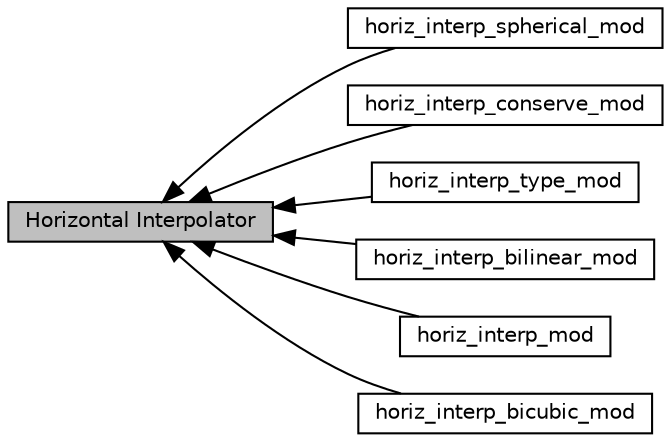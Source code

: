 digraph "Horizontal Interpolator"
{
  edge [fontname="Helvetica",fontsize="10",labelfontname="Helvetica",labelfontsize="10"];
  node [fontname="Helvetica",fontsize="10",shape=box];
  rankdir=LR;
  Node6 [label="horiz_interp_spherical_mod",height=0.2,width=0.4,color="black", fillcolor="white", style="filled",URL="$group__horiz__interp__spherical__mod.html",tooltip="Performs spatial interpolation between grids using inverse-distance-weighted scheme...."];
  Node5 [label="horiz_interp_conserve_mod",height=0.2,width=0.4,color="black", fillcolor="white", style="filled",URL="$group__horiz__interp__conserve__mod.html",tooltip="Performs spatial interpolation between grids using conservative interpolation."];
  Node1 [label="Horizontal Interpolator",height=0.2,width=0.4,color="black", fillcolor="grey75", style="filled", fontcolor="black",tooltip="Modules and associated files in the horiz_interp directory."];
  Node7 [label="horiz_interp_type_mod",height=0.2,width=0.4,color="black", fillcolor="white", style="filled",URL="$group__horiz__interp__type__mod.html",tooltip="define derived data type that contains indices and weights used for subsequent interpolations."];
  Node4 [label="horiz_interp_bilinear_mod",height=0.2,width=0.4,color="black", fillcolor="white", style="filled",URL="$group__horiz__interp__bilinear__mod.html",tooltip="Performs spatial interpolation between grids using bilinear interpolation."];
  Node2 [label="horiz_interp_mod",height=0.2,width=0.4,color="black", fillcolor="white", style="filled",URL="$group__horiz__interp__mod.html",tooltip="Performs spatial interpolation between grids."];
  Node3 [label="horiz_interp_bicubic_mod",height=0.2,width=0.4,color="black", fillcolor="white", style="filled",URL="$group__horiz__interp__bicubic__mod.html",tooltip="Delivers methods for bicubic interpolation from a coarse regular grid on a fine regular grid."];
  Node1->Node2 [shape=plaintext, dir="back", style="solid"];
  Node1->Node3 [shape=plaintext, dir="back", style="solid"];
  Node1->Node4 [shape=plaintext, dir="back", style="solid"];
  Node1->Node5 [shape=plaintext, dir="back", style="solid"];
  Node1->Node6 [shape=plaintext, dir="back", style="solid"];
  Node1->Node7 [shape=plaintext, dir="back", style="solid"];
}
